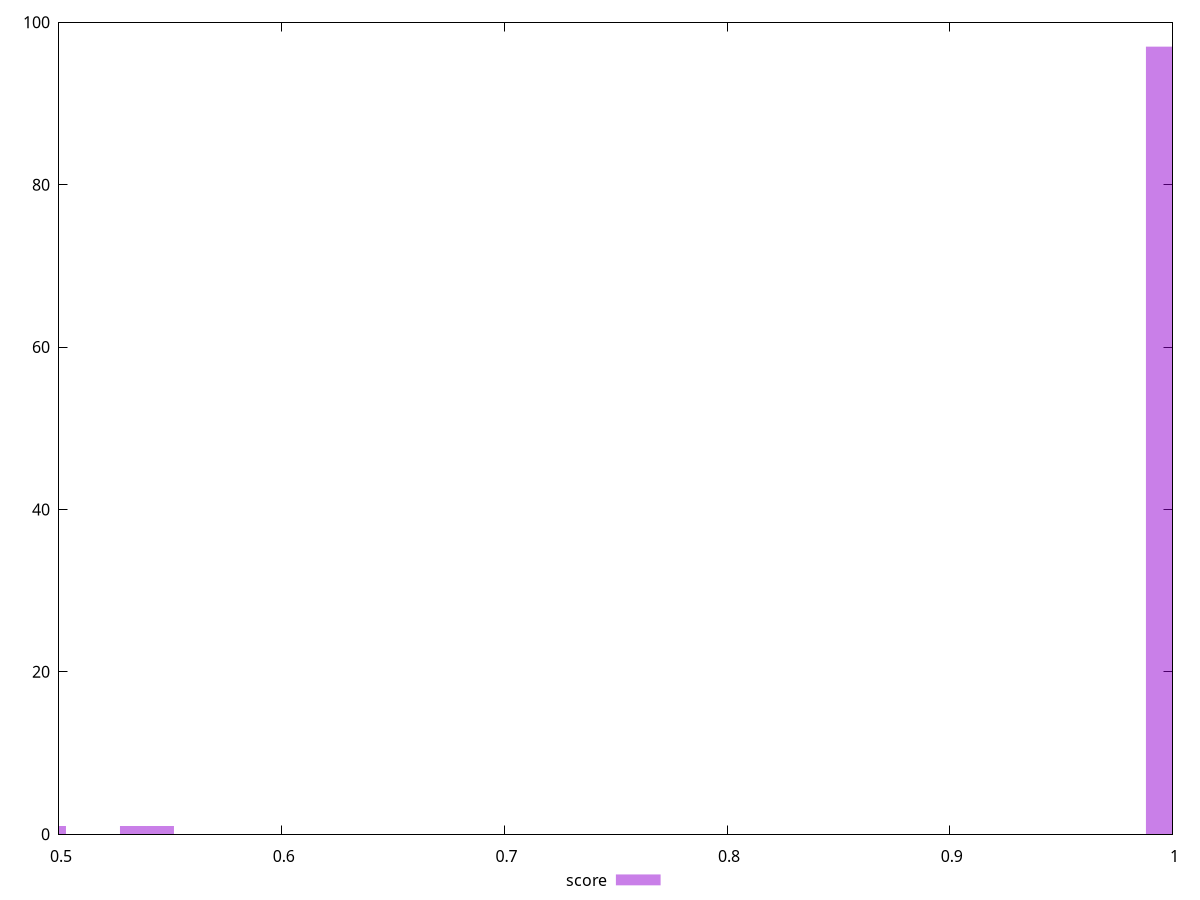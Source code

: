 reset

$score <<EOF
0.9941364748391553 97
0.4970682374195777 1
0.5455626996068536 1
0.5334390840600346 1
EOF

set key outside below
set boxwidth 0.012123615546818968
set xrange [0.5:1]
set yrange [0:100]
set trange [0:100]
set style fill transparent solid 0.5 noborder
set terminal svg size 640, 490 enhanced background rgb 'white'
set output "report_00018_2021-02-10T15-25-16.877Z/first-cpu-idle/samples/pages+cached+noadtech/score/histogram.svg"

plot $score title "score" with boxes

reset
